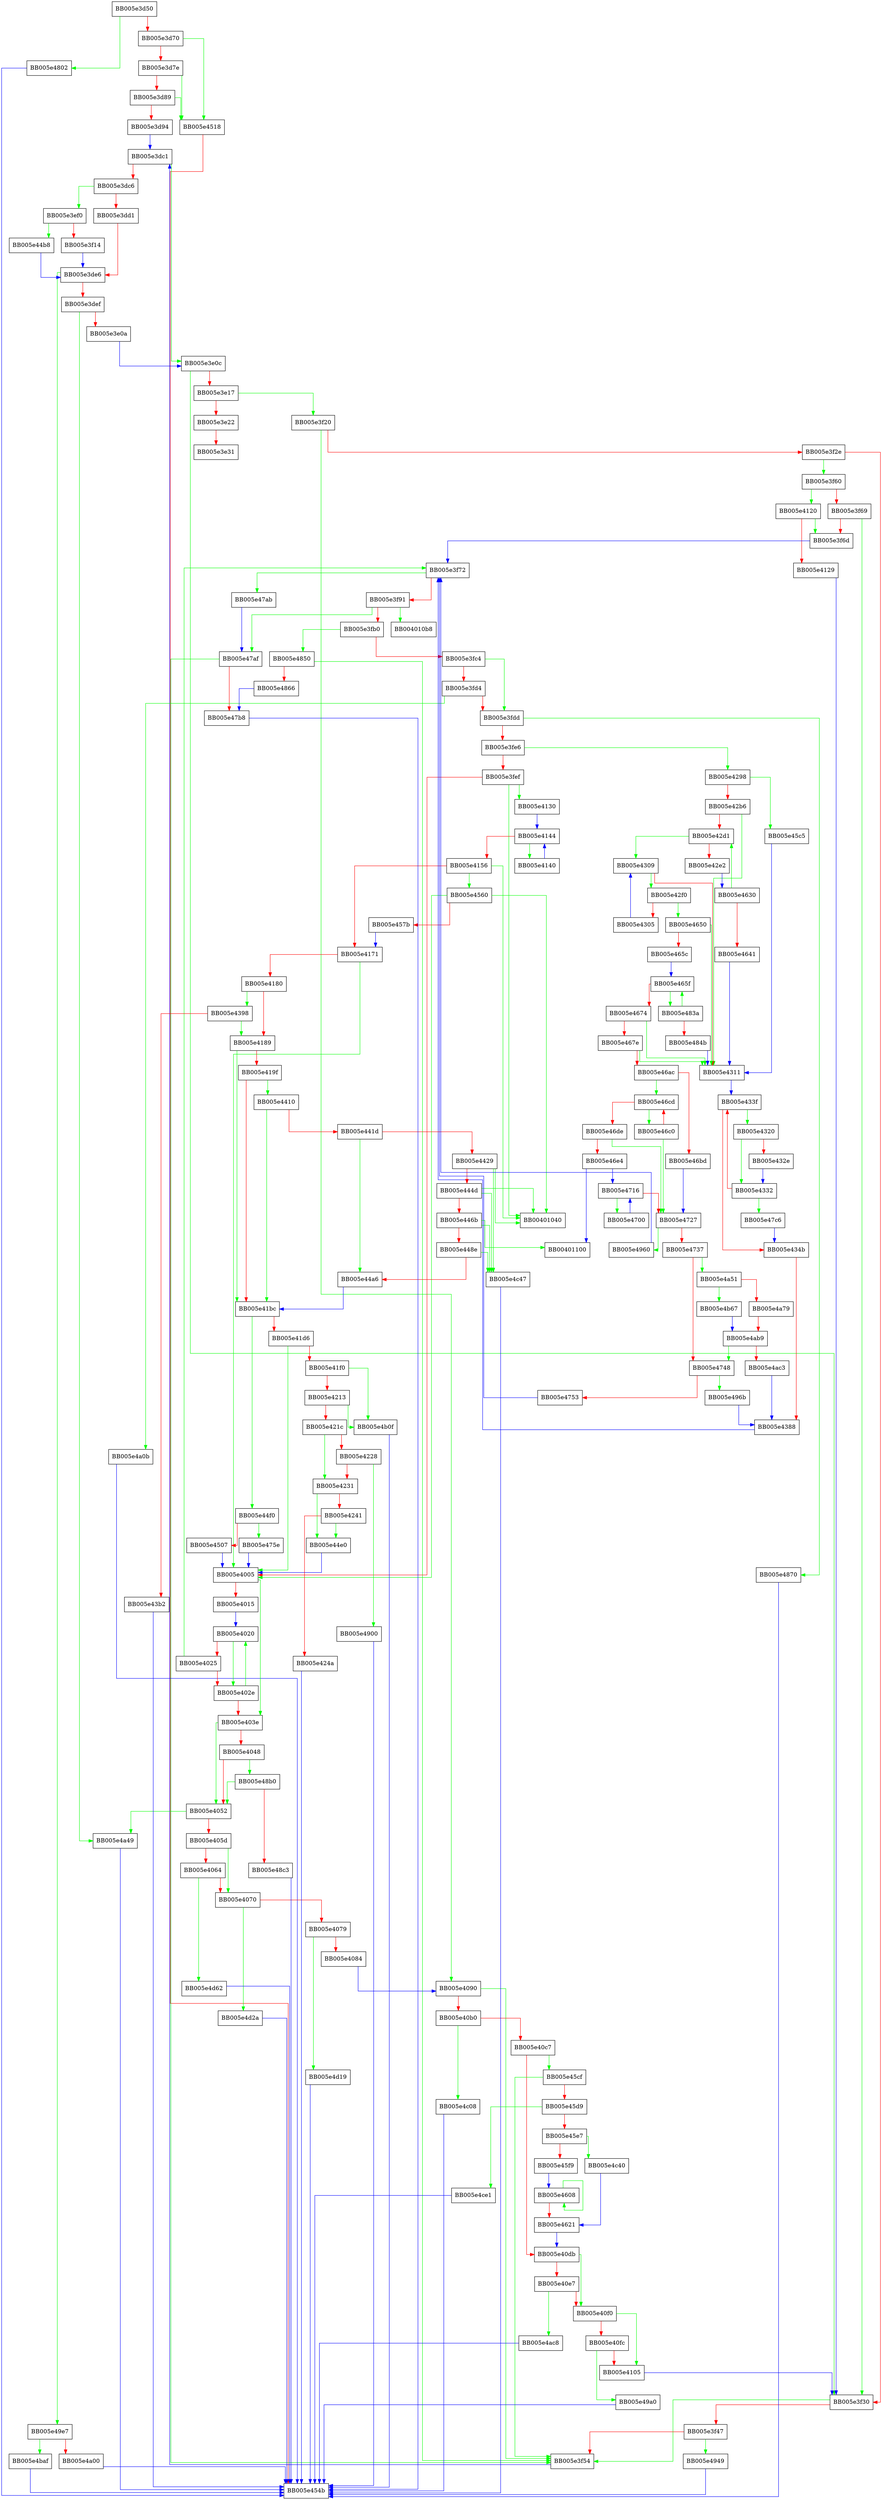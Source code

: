 digraph OSSL_HTTP_REQ_CTX_nbio {
  node [shape="box"];
  graph [splines=ortho];
  BB005e3d50 -> BB005e4802 [color="green"];
  BB005e3d50 -> BB005e3d70 [color="red"];
  BB005e3d70 -> BB005e4518 [color="green"];
  BB005e3d70 -> BB005e3d7e [color="red"];
  BB005e3d7e -> BB005e4518 [color="green"];
  BB005e3d7e -> BB005e3d89 [color="red"];
  BB005e3d89 -> BB005e4518 [color="green"];
  BB005e3d89 -> BB005e3d94 [color="red"];
  BB005e3d94 -> BB005e3dc1 [color="blue"];
  BB005e3dc1 -> BB005e3e0c [color="green"];
  BB005e3dc1 -> BB005e3dc6 [color="red"];
  BB005e3dc6 -> BB005e3ef0 [color="green"];
  BB005e3dc6 -> BB005e3dd1 [color="red"];
  BB005e3dd1 -> BB005e3de6 [color="red"];
  BB005e3de6 -> BB005e49e7 [color="green"];
  BB005e3de6 -> BB005e3def [color="red"];
  BB005e3def -> BB005e4a49 [color="green"];
  BB005e3def -> BB005e3e0a [color="red"];
  BB005e3e0a -> BB005e3e0c [color="blue"];
  BB005e3e0c -> BB005e3f30 [color="green"];
  BB005e3e0c -> BB005e3e17 [color="red"];
  BB005e3e17 -> BB005e3f20 [color="green"];
  BB005e3e17 -> BB005e3e22 [color="red"];
  BB005e3e22 -> BB005e3e31 [color="red"];
  BB005e3ef0 -> BB005e44b8 [color="green"];
  BB005e3ef0 -> BB005e3f14 [color="red"];
  BB005e3f14 -> BB005e3de6 [color="blue"];
  BB005e3f20 -> BB005e4090 [color="green"];
  BB005e3f20 -> BB005e3f2e [color="red"];
  BB005e3f2e -> BB005e3f60 [color="green"];
  BB005e3f2e -> BB005e3f30 [color="red"];
  BB005e3f30 -> BB005e3f54 [color="green"];
  BB005e3f30 -> BB005e3f47 [color="red"];
  BB005e3f47 -> BB005e4949 [color="green"];
  BB005e3f47 -> BB005e3f54 [color="red"];
  BB005e3f54 -> BB005e3dc1 [color="blue"];
  BB005e3f60 -> BB005e4120 [color="green"];
  BB005e3f60 -> BB005e3f69 [color="red"];
  BB005e3f69 -> BB005e3f30 [color="green"];
  BB005e3f69 -> BB005e3f6d [color="red"];
  BB005e3f6d -> BB005e3f72 [color="blue"];
  BB005e3f72 -> BB005e47ab [color="green"];
  BB005e3f72 -> BB005e3f91 [color="red"];
  BB005e3f91 -> BB004010b8 [color="green"];
  BB005e3f91 -> BB005e47af [color="green"];
  BB005e3f91 -> BB005e3fb0 [color="red"];
  BB005e3fb0 -> BB005e4850 [color="green"];
  BB005e3fb0 -> BB005e3fc4 [color="red"];
  BB005e3fc4 -> BB005e3fdd [color="green"];
  BB005e3fc4 -> BB005e3fd4 [color="red"];
  BB005e3fd4 -> BB005e4a0b [color="green"];
  BB005e3fd4 -> BB005e3fdd [color="red"];
  BB005e3fdd -> BB005e4870 [color="green"];
  BB005e3fdd -> BB005e3fe6 [color="red"];
  BB005e3fe6 -> BB005e4298 [color="green"];
  BB005e3fe6 -> BB005e3fef [color="red"];
  BB005e3fef -> BB00401040 [color="green"];
  BB005e3fef -> BB005e4130 [color="green"];
  BB005e3fef -> BB005e4005 [color="red"];
  BB005e4005 -> BB005e403e [color="green"];
  BB005e4005 -> BB005e4015 [color="red"];
  BB005e4015 -> BB005e4020 [color="blue"];
  BB005e4020 -> BB005e402e [color="green"];
  BB005e4020 -> BB005e4025 [color="red"];
  BB005e4025 -> BB005e3f72 [color="green"];
  BB005e4025 -> BB005e402e [color="red"];
  BB005e402e -> BB005e4020 [color="green"];
  BB005e402e -> BB005e403e [color="red"];
  BB005e403e -> BB005e4052 [color="green"];
  BB005e403e -> BB005e4048 [color="red"];
  BB005e4048 -> BB005e48b0 [color="green"];
  BB005e4048 -> BB005e4052 [color="red"];
  BB005e4052 -> BB005e4a49 [color="green"];
  BB005e4052 -> BB005e405d [color="red"];
  BB005e405d -> BB005e4070 [color="green"];
  BB005e405d -> BB005e4064 [color="red"];
  BB005e4064 -> BB005e4d62 [color="green"];
  BB005e4064 -> BB005e4070 [color="red"];
  BB005e4070 -> BB005e4d2a [color="green"];
  BB005e4070 -> BB005e4079 [color="red"];
  BB005e4079 -> BB005e4d19 [color="green"];
  BB005e4079 -> BB005e4084 [color="red"];
  BB005e4084 -> BB005e4090 [color="blue"];
  BB005e4090 -> BB005e3f54 [color="green"];
  BB005e4090 -> BB005e40b0 [color="red"];
  BB005e40b0 -> BB005e4c08 [color="green"];
  BB005e40b0 -> BB005e40c7 [color="red"];
  BB005e40c7 -> BB005e45cf [color="green"];
  BB005e40c7 -> BB005e40db [color="red"];
  BB005e40db -> BB005e40f0 [color="green"];
  BB005e40db -> BB005e40e7 [color="red"];
  BB005e40e7 -> BB005e4ac8 [color="green"];
  BB005e40e7 -> BB005e40f0 [color="red"];
  BB005e40f0 -> BB005e4105 [color="green"];
  BB005e40f0 -> BB005e40fc [color="red"];
  BB005e40fc -> BB005e49a0 [color="green"];
  BB005e40fc -> BB005e4105 [color="red"];
  BB005e4105 -> BB005e3f30 [color="blue"];
  BB005e4120 -> BB005e3f6d [color="green"];
  BB005e4120 -> BB005e4129 [color="red"];
  BB005e4129 -> BB005e3f30 [color="blue"];
  BB005e4130 -> BB005e4144 [color="blue"];
  BB005e4140 -> BB005e4144 [color="blue"];
  BB005e4144 -> BB005e4140 [color="green"];
  BB005e4144 -> BB005e4156 [color="red"];
  BB005e4156 -> BB00401040 [color="green"];
  BB005e4156 -> BB005e4560 [color="green"];
  BB005e4156 -> BB005e4171 [color="red"];
  BB005e4171 -> BB005e4005 [color="green"];
  BB005e4171 -> BB005e4180 [color="red"];
  BB005e4180 -> BB005e4398 [color="green"];
  BB005e4180 -> BB005e4189 [color="red"];
  BB005e4189 -> BB005e41bc [color="green"];
  BB005e4189 -> BB005e419f [color="red"];
  BB005e419f -> BB005e4410 [color="green"];
  BB005e419f -> BB005e41bc [color="red"];
  BB005e41bc -> BB005e44f0 [color="green"];
  BB005e41bc -> BB005e41d6 [color="red"];
  BB005e41d6 -> BB005e4005 [color="green"];
  BB005e41d6 -> BB005e41f0 [color="red"];
  BB005e41f0 -> BB005e4b0f [color="green"];
  BB005e41f0 -> BB005e4213 [color="red"];
  BB005e4213 -> BB005e4b0f [color="green"];
  BB005e4213 -> BB005e421c [color="red"];
  BB005e421c -> BB005e4231 [color="green"];
  BB005e421c -> BB005e4228 [color="red"];
  BB005e4228 -> BB005e4900 [color="green"];
  BB005e4228 -> BB005e4231 [color="red"];
  BB005e4231 -> BB005e44e0 [color="green"];
  BB005e4231 -> BB005e4241 [color="red"];
  BB005e4241 -> BB005e44e0 [color="green"];
  BB005e4241 -> BB005e424a [color="red"];
  BB005e424a -> BB005e454b [color="blue"];
  BB005e4298 -> BB005e45c5 [color="green"];
  BB005e4298 -> BB005e42b6 [color="red"];
  BB005e42b6 -> BB005e4311 [color="green"];
  BB005e42b6 -> BB005e42d1 [color="red"];
  BB005e42d1 -> BB005e4309 [color="green"];
  BB005e42d1 -> BB005e42e2 [color="red"];
  BB005e42e2 -> BB005e4630 [color="blue"];
  BB005e42f0 -> BB005e4650 [color="green"];
  BB005e42f0 -> BB005e4305 [color="red"];
  BB005e4305 -> BB005e4309 [color="blue"];
  BB005e4309 -> BB005e42f0 [color="green"];
  BB005e4309 -> BB005e4311 [color="red"];
  BB005e4311 -> BB005e433f [color="blue"];
  BB005e4320 -> BB005e4332 [color="green"];
  BB005e4320 -> BB005e432e [color="red"];
  BB005e432e -> BB005e4332 [color="blue"];
  BB005e4332 -> BB005e47c6 [color="green"];
  BB005e4332 -> BB005e433f [color="red"];
  BB005e433f -> BB005e4320 [color="green"];
  BB005e433f -> BB005e434b [color="red"];
  BB005e434b -> BB005e4388 [color="red"];
  BB005e4388 -> BB005e3f72 [color="blue"];
  BB005e4398 -> BB005e4189 [color="green"];
  BB005e4398 -> BB005e43b2 [color="red"];
  BB005e43b2 -> BB005e454b [color="blue"];
  BB005e4410 -> BB005e41bc [color="green"];
  BB005e4410 -> BB005e441d [color="red"];
  BB005e441d -> BB005e44a6 [color="green"];
  BB005e441d -> BB005e4429 [color="red"];
  BB005e4429 -> BB00401040 [color="green"];
  BB005e4429 -> BB005e4c47 [color="green"];
  BB005e4429 -> BB005e444d [color="red"];
  BB005e444d -> BB00401040 [color="green"];
  BB005e444d -> BB005e4c47 [color="green"];
  BB005e444d -> BB005e446b [color="red"];
  BB005e446b -> BB00401100 [color="green"];
  BB005e446b -> BB005e4c47 [color="green"];
  BB005e446b -> BB005e448e [color="red"];
  BB005e448e -> BB005e4c47 [color="green"];
  BB005e448e -> BB005e44a6 [color="red"];
  BB005e44a6 -> BB005e41bc [color="blue"];
  BB005e44b8 -> BB005e3de6 [color="blue"];
  BB005e44e0 -> BB005e4005 [color="blue"];
  BB005e44f0 -> BB005e475e [color="green"];
  BB005e44f0 -> BB005e4507 [color="red"];
  BB005e4507 -> BB005e4005 [color="blue"];
  BB005e4518 -> BB005e454b [color="red"];
  BB005e4560 -> BB00401040 [color="green"];
  BB005e4560 -> BB005e4005 [color="green"];
  BB005e4560 -> BB005e457b [color="red"];
  BB005e457b -> BB005e4171 [color="blue"];
  BB005e45c5 -> BB005e4311 [color="blue"];
  BB005e45cf -> BB005e3f54 [color="green"];
  BB005e45cf -> BB005e45d9 [color="red"];
  BB005e45d9 -> BB005e4ce1 [color="green"];
  BB005e45d9 -> BB005e45e7 [color="red"];
  BB005e45e7 -> BB005e4c40 [color="green"];
  BB005e45e7 -> BB005e45f9 [color="red"];
  BB005e45f9 -> BB005e4608 [color="blue"];
  BB005e4608 -> BB005e4608 [color="green"];
  BB005e4608 -> BB005e4621 [color="red"];
  BB005e4621 -> BB005e40db [color="blue"];
  BB005e4630 -> BB005e42d1 [color="green"];
  BB005e4630 -> BB005e4641 [color="red"];
  BB005e4641 -> BB005e4311 [color="blue"];
  BB005e4650 -> BB005e4311 [color="green"];
  BB005e4650 -> BB005e465c [color="red"];
  BB005e465c -> BB005e465f [color="blue"];
  BB005e465f -> BB005e483a [color="green"];
  BB005e465f -> BB005e4674 [color="red"];
  BB005e4674 -> BB005e4311 [color="green"];
  BB005e4674 -> BB005e467e [color="red"];
  BB005e467e -> BB005e4311 [color="green"];
  BB005e467e -> BB005e46ac [color="red"];
  BB005e46ac -> BB005e46cd [color="green"];
  BB005e46ac -> BB005e46bd [color="red"];
  BB005e46bd -> BB005e4727 [color="blue"];
  BB005e46c0 -> BB005e4727 [color="green"];
  BB005e46c0 -> BB005e46cd [color="red"];
  BB005e46cd -> BB005e46c0 [color="green"];
  BB005e46cd -> BB005e46de [color="red"];
  BB005e46de -> BB005e4727 [color="green"];
  BB005e46de -> BB005e46e4 [color="red"];
  BB005e46e4 -> BB00401100 [color="blue"];
  BB005e46e4 -> BB005e4716 [color="blue"];
  BB005e4700 -> BB005e4716 [color="blue"];
  BB005e4716 -> BB005e4700 [color="green"];
  BB005e4716 -> BB005e4727 [color="red"];
  BB005e4727 -> BB005e4960 [color="green"];
  BB005e4727 -> BB005e4737 [color="red"];
  BB005e4737 -> BB005e4a51 [color="green"];
  BB005e4737 -> BB005e4748 [color="red"];
  BB005e4748 -> BB005e496b [color="green"];
  BB005e4748 -> BB005e4753 [color="red"];
  BB005e4753 -> BB005e3f72 [color="blue"];
  BB005e475e -> BB005e4005 [color="blue"];
  BB005e47ab -> BB005e47af [color="blue"];
  BB005e47af -> BB005e3f54 [color="green"];
  BB005e47af -> BB005e47b8 [color="red"];
  BB005e47b8 -> BB005e454b [color="blue"];
  BB005e47c6 -> BB005e434b [color="blue"];
  BB005e4802 -> BB005e454b [color="blue"];
  BB005e483a -> BB005e465f [color="green"];
  BB005e483a -> BB005e484b [color="red"];
  BB005e484b -> BB005e4311 [color="blue"];
  BB005e4850 -> BB005e3f54 [color="green"];
  BB005e4850 -> BB005e4866 [color="red"];
  BB005e4866 -> BB005e47b8 [color="blue"];
  BB005e4870 -> BB005e454b [color="blue"];
  BB005e48b0 -> BB005e4052 [color="green"];
  BB005e48b0 -> BB005e48c3 [color="red"];
  BB005e48c3 -> BB005e454b [color="blue"];
  BB005e4900 -> BB005e454b [color="blue"];
  BB005e4949 -> BB005e454b [color="blue"];
  BB005e4960 -> BB005e3f72 [color="blue"];
  BB005e496b -> BB005e4388 [color="blue"];
  BB005e49a0 -> BB005e454b [color="blue"];
  BB005e49e7 -> BB005e4baf [color="green"];
  BB005e49e7 -> BB005e4a00 [color="red"];
  BB005e4a00 -> BB005e454b [color="blue"];
  BB005e4a0b -> BB005e454b [color="blue"];
  BB005e4a49 -> BB005e454b [color="blue"];
  BB005e4a51 -> BB005e4b67 [color="green"];
  BB005e4a51 -> BB005e4a79 [color="red"];
  BB005e4a79 -> BB005e4ab9 [color="red"];
  BB005e4ab9 -> BB005e4748 [color="green"];
  BB005e4ab9 -> BB005e4ac3 [color="red"];
  BB005e4ac3 -> BB005e4388 [color="blue"];
  BB005e4ac8 -> BB005e454b [color="blue"];
  BB005e4b0f -> BB005e454b [color="blue"];
  BB005e4b67 -> BB005e4ab9 [color="blue"];
  BB005e4baf -> BB005e454b [color="blue"];
  BB005e4c08 -> BB005e454b [color="blue"];
  BB005e4c40 -> BB005e4621 [color="blue"];
  BB005e4c47 -> BB005e454b [color="blue"];
  BB005e4ce1 -> BB005e454b [color="blue"];
  BB005e4d19 -> BB005e454b [color="blue"];
  BB005e4d2a -> BB005e454b [color="blue"];
  BB005e4d62 -> BB005e454b [color="blue"];
}